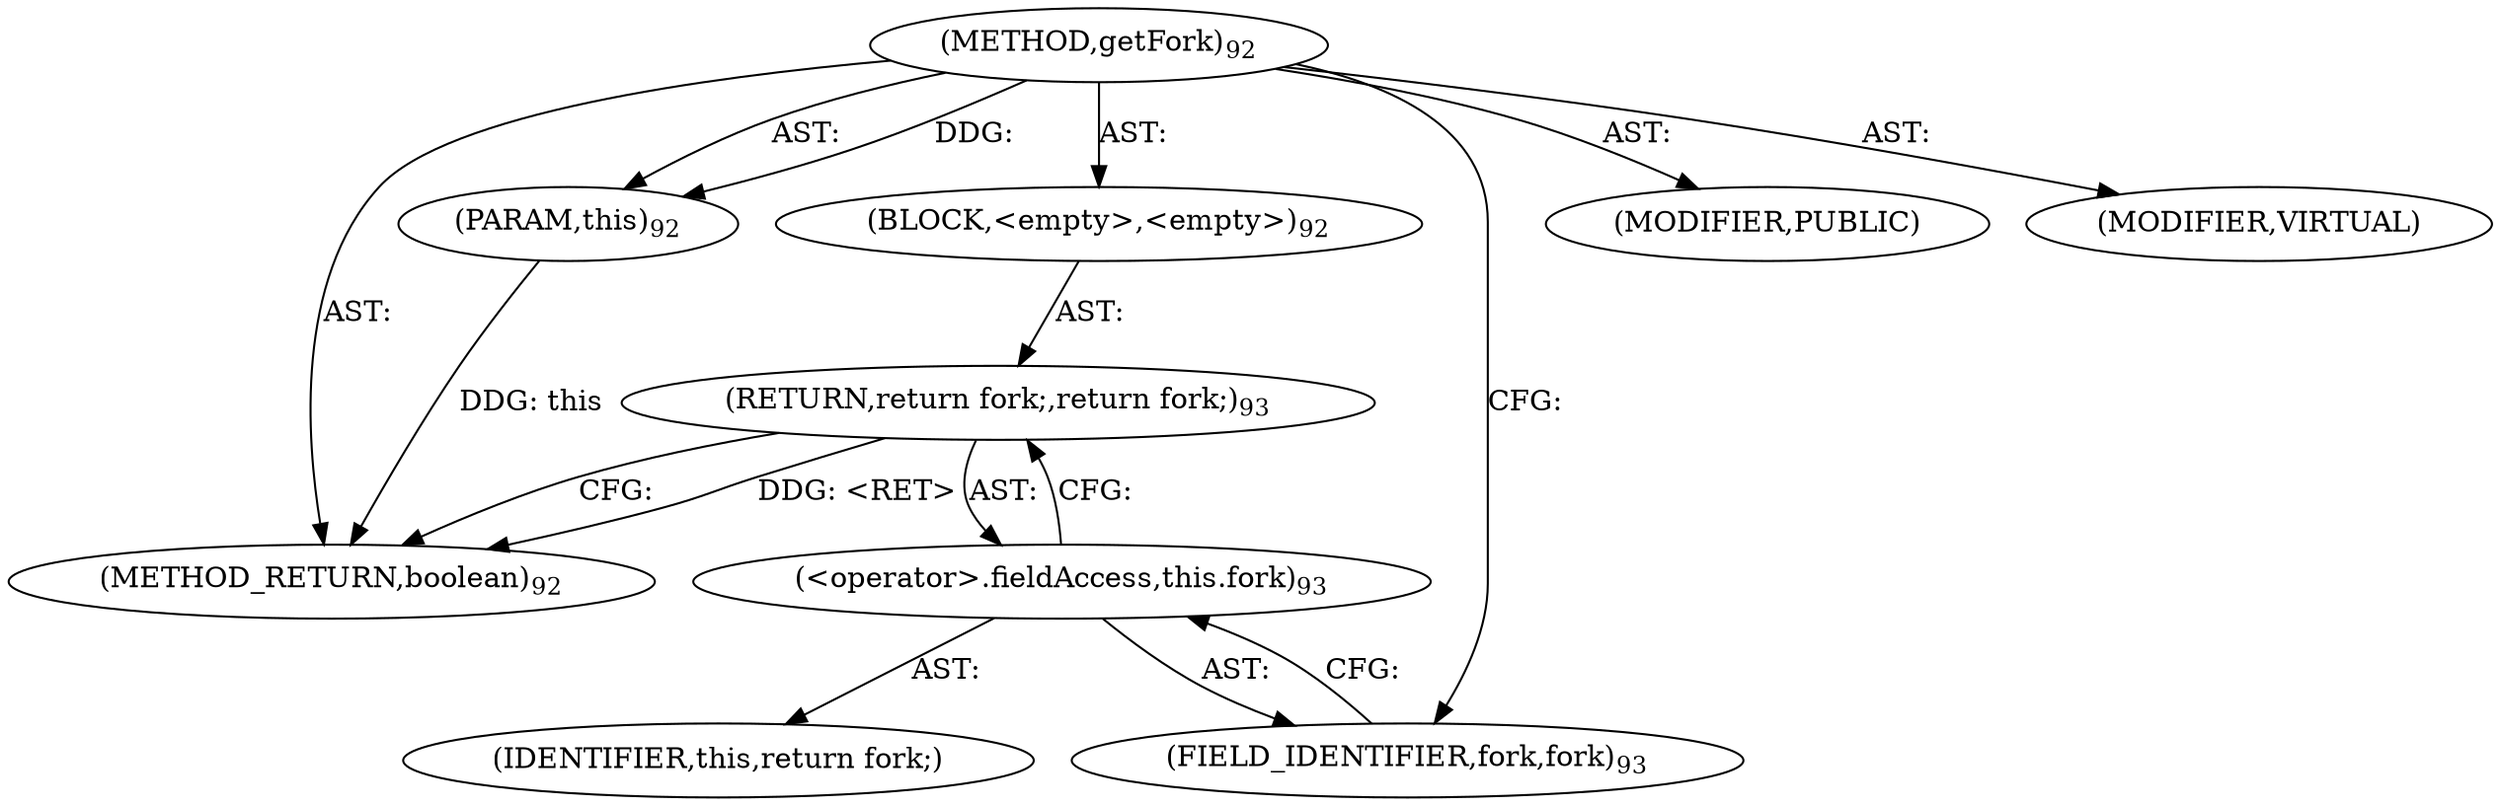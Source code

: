 digraph "getFork" {  
"111669149699" [label = <(METHOD,getFork)<SUB>92</SUB>> ]
"115964117000" [label = <(PARAM,this)<SUB>92</SUB>> ]
"25769803779" [label = <(BLOCK,&lt;empty&gt;,&lt;empty&gt;)<SUB>92</SUB>> ]
"146028888065" [label = <(RETURN,return fork;,return fork;)<SUB>93</SUB>> ]
"30064771077" [label = <(&lt;operator&gt;.fieldAccess,this.fork)<SUB>93</SUB>> ]
"68719476744" [label = <(IDENTIFIER,this,return fork;)> ]
"55834574851" [label = <(FIELD_IDENTIFIER,fork,fork)<SUB>93</SUB>> ]
"133143986192" [label = <(MODIFIER,PUBLIC)> ]
"133143986193" [label = <(MODIFIER,VIRTUAL)> ]
"128849018883" [label = <(METHOD_RETURN,boolean)<SUB>92</SUB>> ]
  "111669149699" -> "115964117000"  [ label = "AST: "] 
  "111669149699" -> "25769803779"  [ label = "AST: "] 
  "111669149699" -> "133143986192"  [ label = "AST: "] 
  "111669149699" -> "133143986193"  [ label = "AST: "] 
  "111669149699" -> "128849018883"  [ label = "AST: "] 
  "25769803779" -> "146028888065"  [ label = "AST: "] 
  "146028888065" -> "30064771077"  [ label = "AST: "] 
  "30064771077" -> "68719476744"  [ label = "AST: "] 
  "30064771077" -> "55834574851"  [ label = "AST: "] 
  "146028888065" -> "128849018883"  [ label = "CFG: "] 
  "30064771077" -> "146028888065"  [ label = "CFG: "] 
  "55834574851" -> "30064771077"  [ label = "CFG: "] 
  "111669149699" -> "55834574851"  [ label = "CFG: "] 
  "146028888065" -> "128849018883"  [ label = "DDG: &lt;RET&gt;"] 
  "115964117000" -> "128849018883"  [ label = "DDG: this"] 
  "111669149699" -> "115964117000"  [ label = "DDG: "] 
}
